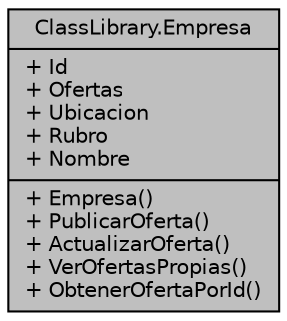 digraph "ClassLibrary.Empresa"
{
 // INTERACTIVE_SVG=YES
 // LATEX_PDF_SIZE
  edge [fontname="Helvetica",fontsize="10",labelfontname="Helvetica",labelfontsize="10"];
  node [fontname="Helvetica",fontsize="10",shape=record];
  Node1 [label="{ClassLibrary.Empresa\n|+ Id\l+ Ofertas\l+ Ubicacion\l+ Rubro\l+ Nombre\l|+ Empresa()\l+ PublicarOferta()\l+ ActualizarOferta()\l+ VerOfertasPropias()\l+ ObtenerOfertaPorId()\l}",height=0.2,width=0.4,color="black", fillcolor="grey75", style="filled", fontcolor="black",tooltip="Patrones y principios utilizados en esta clase: ISP ya que segmenta las operaciones de la interface e..."];
}
